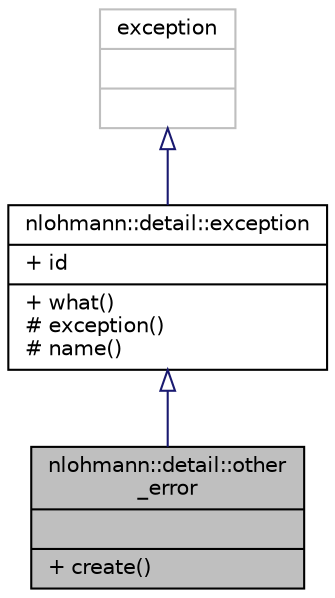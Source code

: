 digraph "nlohmann::detail::other_error"
{
 // INTERACTIVE_SVG=YES
  bgcolor="transparent";
  edge [fontname="Helvetica",fontsize="10",labelfontname="Helvetica",labelfontsize="10"];
  node [fontname="Helvetica",fontsize="10",shape=record];
  Node1 [label="{nlohmann::detail::other\l_error\n||+ create()\l}",height=0.2,width=0.4,color="black", fillcolor="grey75", style="filled", fontcolor="black"];
  Node2 -> Node1 [dir="back",color="midnightblue",fontsize="10",style="solid",arrowtail="onormal",fontname="Helvetica"];
  Node2 [label="{nlohmann::detail::exception\n|+ id\l|+ what()\l# exception()\l# name()\l}",height=0.2,width=0.4,color="black",URL="$de/df2/classnlohmann_1_1detail_1_1exception.html",tooltip="general exception of the basic_json class "];
  Node3 -> Node2 [dir="back",color="midnightblue",fontsize="10",style="solid",arrowtail="onormal",fontname="Helvetica"];
  Node3 [label="{exception\n||}",height=0.2,width=0.4,color="grey75"];
}
